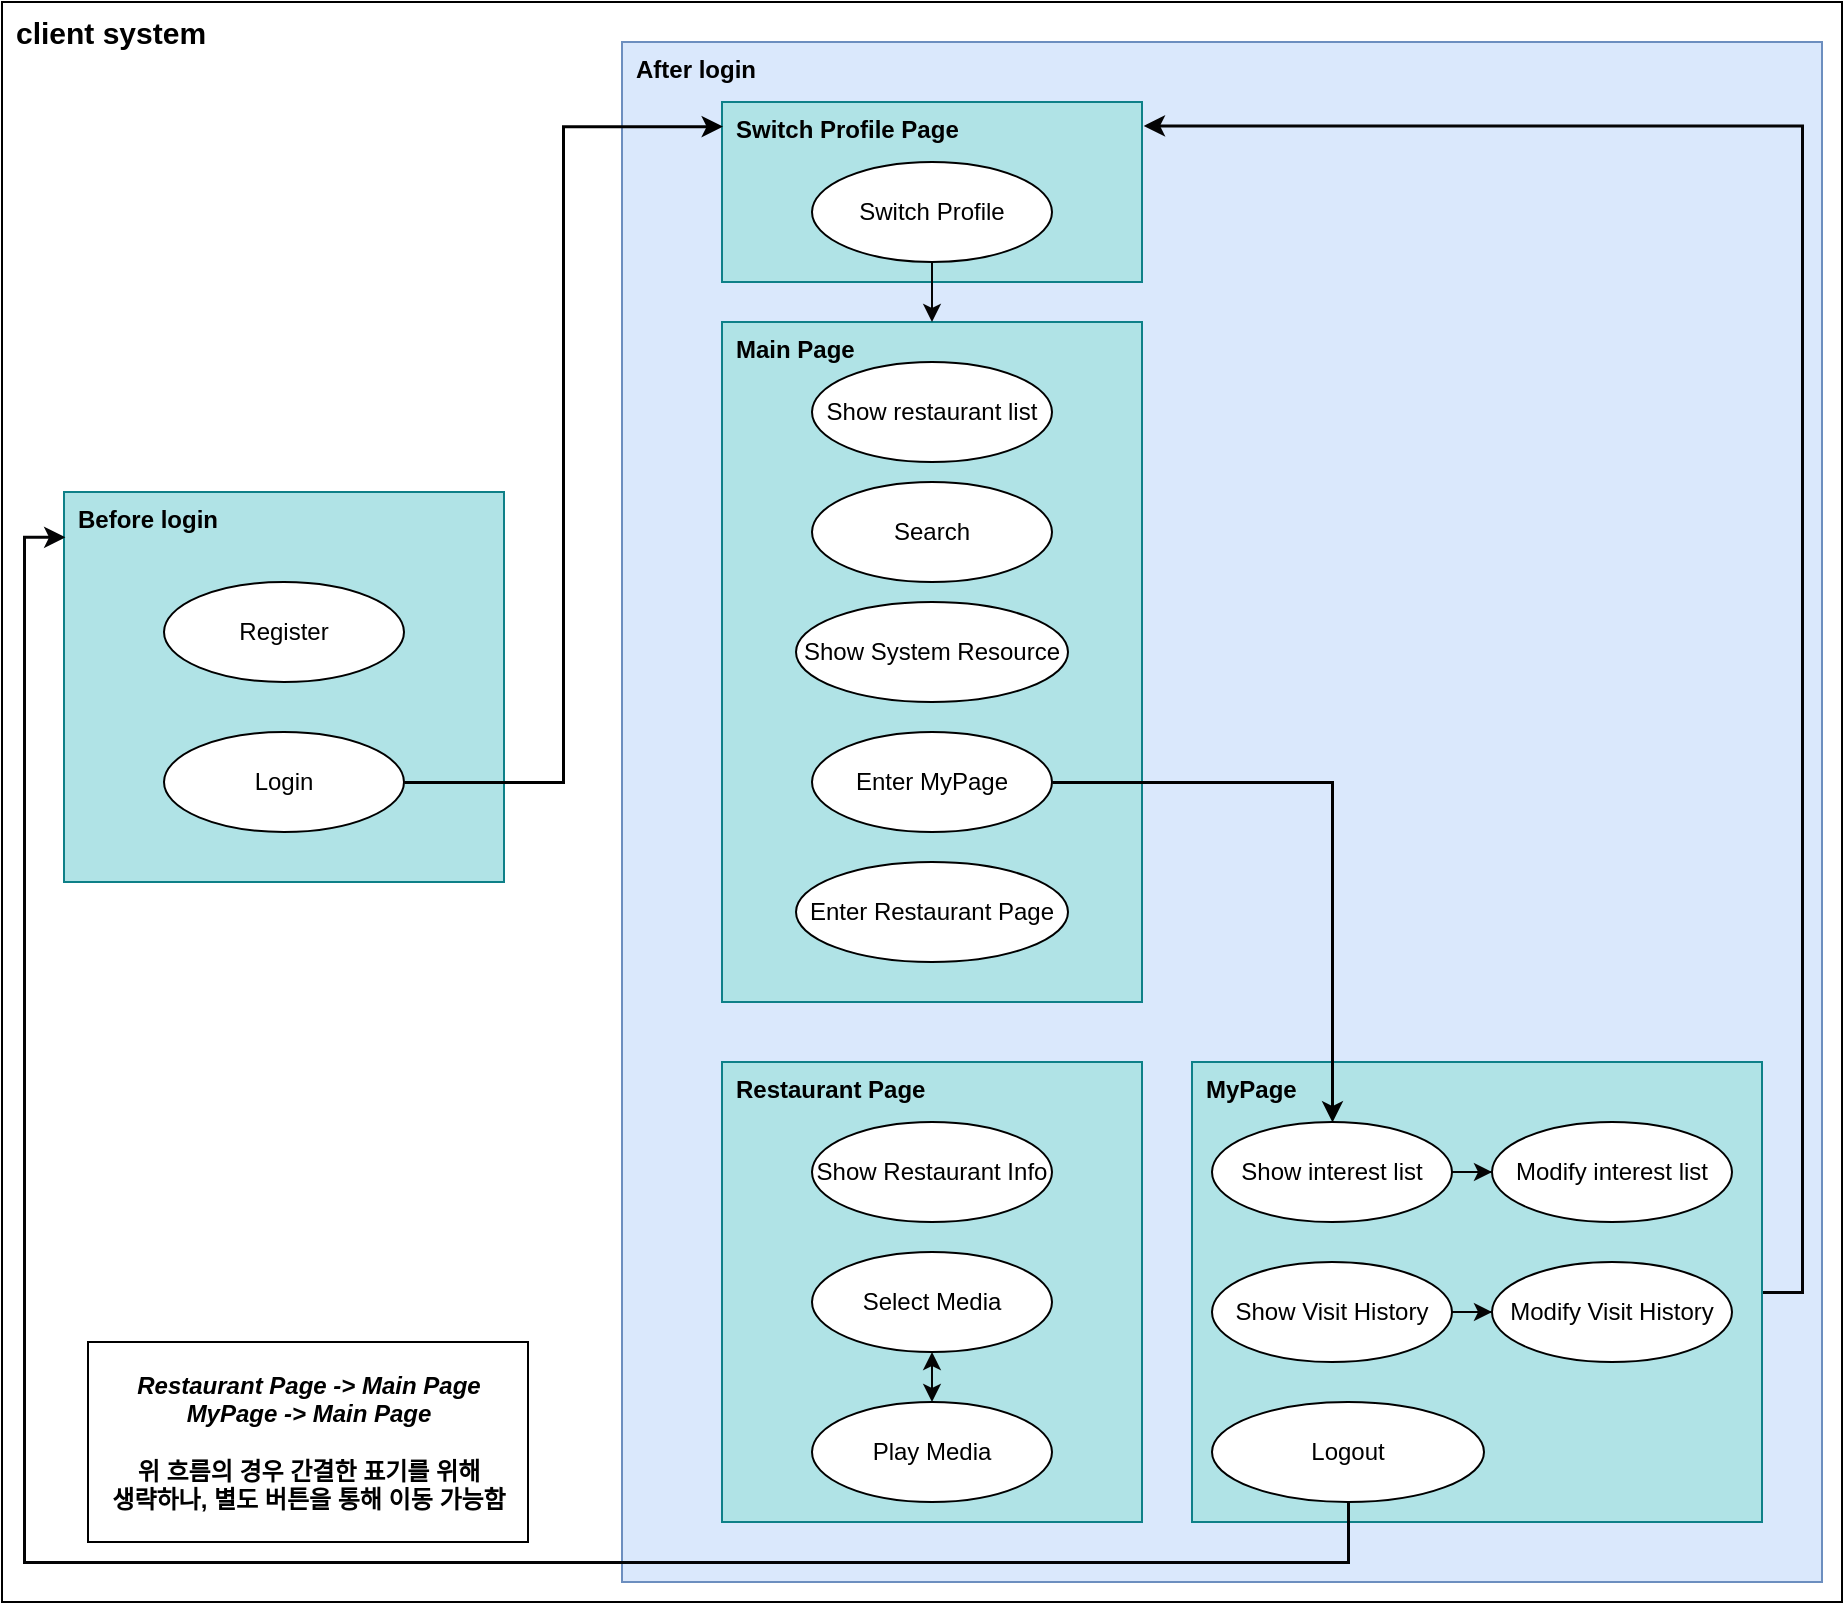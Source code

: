 <mxfile version="24.8.6">
  <diagram name="페이지-1" id="gsWF1J8JV3fJek7mUiw6">
    <mxGraphModel dx="1434" dy="780" grid="1" gridSize="10" guides="1" tooltips="1" connect="1" arrows="1" fold="1" page="1" pageScale="1" pageWidth="827" pageHeight="1169" math="0" shadow="0">
      <root>
        <mxCell id="0" />
        <mxCell id="1" parent="0" />
        <mxCell id="FAewZaqEYJQ6SevvAT4K-1" value="client system" style="rounded=0;whiteSpace=wrap;html=1;align=left;verticalAlign=top;fontStyle=1;fontSize=15;spacingLeft=5;" parent="1" vertex="1">
          <mxGeometry x="380" y="170" width="920" height="800" as="geometry" />
        </mxCell>
        <mxCell id="FAewZaqEYJQ6SevvAT4K-2" value="Before login" style="rounded=0;whiteSpace=wrap;html=1;fontStyle=1;align=left;verticalAlign=top;spacingLeft=5;fillColor=#b0e3e6;strokeColor=#0e8088;" parent="1" vertex="1">
          <mxGeometry x="411" y="415" width="220" height="195" as="geometry" />
        </mxCell>
        <mxCell id="FAewZaqEYJQ6SevvAT4K-3" value="After login" style="rounded=0;whiteSpace=wrap;html=1;fontStyle=1;align=left;verticalAlign=top;spacingLeft=5;fillColor=#dae8fc;strokeColor=#6c8ebf;" parent="1" vertex="1">
          <mxGeometry x="690" y="190" width="600" height="770" as="geometry" />
        </mxCell>
        <mxCell id="XdZY1LPLqf0F6FNrrVCg-56" value="Switch Profile Page" style="rounded=0;whiteSpace=wrap;html=1;fillColor=#b0e3e6;strokeColor=#0e8088;fontStyle=1;align=left;verticalAlign=top;spacingLeft=5;" parent="1" vertex="1">
          <mxGeometry x="740" y="220" width="210" height="90" as="geometry" />
        </mxCell>
        <mxCell id="FAewZaqEYJQ6SevvAT4K-6" value="Register" style="ellipse;whiteSpace=wrap;html=1;" parent="1" vertex="1">
          <mxGeometry x="461" y="460" width="120" height="50" as="geometry" />
        </mxCell>
        <mxCell id="FAewZaqEYJQ6SevvAT4K-7" value="Login" style="ellipse;whiteSpace=wrap;html=1;" parent="1" vertex="1">
          <mxGeometry x="461" y="535" width="120" height="50" as="geometry" />
        </mxCell>
        <mxCell id="FAewZaqEYJQ6SevvAT4K-11" value="Main Page" style="rounded=0;whiteSpace=wrap;html=1;fillColor=#b0e3e6;strokeColor=#0e8088;fontStyle=1;align=left;verticalAlign=top;spacingLeft=5;" parent="1" vertex="1">
          <mxGeometry x="740" y="330" width="210" height="340" as="geometry" />
        </mxCell>
        <mxCell id="FAewZaqEYJQ6SevvAT4K-12" value="Show restaurant list" style="ellipse;whiteSpace=wrap;html=1;" parent="1" vertex="1">
          <mxGeometry x="785" y="350" width="120" height="50" as="geometry" />
        </mxCell>
        <mxCell id="XdZY1LPLqf0F6FNrrVCg-1" value="Search" style="ellipse;whiteSpace=wrap;html=1;" parent="1" vertex="1">
          <mxGeometry x="785" y="410" width="120" height="50" as="geometry" />
        </mxCell>
        <mxCell id="XdZY1LPLqf0F6FNrrVCg-50" style="edgeStyle=orthogonalEdgeStyle;rounded=0;orthogonalLoop=1;jettySize=auto;html=1;entryX=1.003;entryY=0.13;entryDx=0;entryDy=0;strokeColor=#040405;fontColor=#46495D;fillColor=#B2C9AB;strokeWidth=1.5;entryPerimeter=0;" parent="1" source="XdZY1LPLqf0F6FNrrVCg-2" target="XdZY1LPLqf0F6FNrrVCg-56" edge="1">
          <mxGeometry relative="1" as="geometry">
            <Array as="points">
              <mxPoint x="1280" y="815" />
              <mxPoint x="1280" y="232" />
            </Array>
          </mxGeometry>
        </mxCell>
        <mxCell id="XdZY1LPLqf0F6FNrrVCg-2" value="MyPage" style="rounded=0;whiteSpace=wrap;html=1;fillColor=#b0e3e6;strokeColor=#0e8088;fontStyle=1;align=left;verticalAlign=top;spacingLeft=5;" parent="1" vertex="1">
          <mxGeometry x="975" y="700" width="285" height="230" as="geometry" />
        </mxCell>
        <mxCell id="XdZY1LPLqf0F6FNrrVCg-10" value="Restaurant Page" style="rounded=0;whiteSpace=wrap;html=1;fillColor=#b0e3e6;strokeColor=#0e8088;fontStyle=1;align=left;verticalAlign=top;spacingLeft=5;" parent="1" vertex="1">
          <mxGeometry x="740" y="700" width="210" height="230" as="geometry" />
        </mxCell>
        <mxCell id="XdZY1LPLqf0F6FNrrVCg-34" style="edgeStyle=orthogonalEdgeStyle;rounded=0;orthogonalLoop=1;jettySize=auto;html=1;strokeColor=#040405;fontColor=#46495D;fillColor=#B2C9AB;" parent="1" source="XdZY1LPLqf0F6FNrrVCg-6" target="XdZY1LPLqf0F6FNrrVCg-7" edge="1">
          <mxGeometry relative="1" as="geometry" />
        </mxCell>
        <mxCell id="XdZY1LPLqf0F6FNrrVCg-6" value="Show interest list" style="ellipse;whiteSpace=wrap;html=1;" parent="1" vertex="1">
          <mxGeometry x="985" y="730" width="120" height="50" as="geometry" />
        </mxCell>
        <mxCell id="XdZY1LPLqf0F6FNrrVCg-7" value="Modify interest list" style="ellipse;whiteSpace=wrap;html=1;" parent="1" vertex="1">
          <mxGeometry x="1125" y="730" width="120" height="50" as="geometry" />
        </mxCell>
        <mxCell id="3JAhex1-J2W0UFa_O0-r-1" style="edgeStyle=orthogonalEdgeStyle;rounded=0;orthogonalLoop=1;jettySize=auto;html=1;entryX=0.5;entryY=0;entryDx=0;entryDy=0;strokeWidth=1.5;" edge="1" parent="1" source="XdZY1LPLqf0F6FNrrVCg-17" target="XdZY1LPLqf0F6FNrrVCg-6">
          <mxGeometry relative="1" as="geometry" />
        </mxCell>
        <mxCell id="XdZY1LPLqf0F6FNrrVCg-17" value="Enter MyPage" style="ellipse;whiteSpace=wrap;html=1;" parent="1" vertex="1">
          <mxGeometry x="785" y="535" width="120" height="50" as="geometry" />
        </mxCell>
        <mxCell id="3JAhex1-J2W0UFa_O0-r-2" style="edgeStyle=orthogonalEdgeStyle;rounded=0;orthogonalLoop=1;jettySize=auto;html=1;entryX=0.5;entryY=0;entryDx=0;entryDy=0;strokeColor=none;strokeWidth=1.5;" edge="1" parent="1" source="XdZY1LPLqf0F6FNrrVCg-18" target="XdZY1LPLqf0F6FNrrVCg-35">
          <mxGeometry relative="1" as="geometry" />
        </mxCell>
        <mxCell id="XdZY1LPLqf0F6FNrrVCg-18" value="Enter Restaurant Page" style="ellipse;whiteSpace=wrap;html=1;" parent="1" vertex="1">
          <mxGeometry x="777" y="600" width="136" height="50" as="geometry" />
        </mxCell>
        <mxCell id="XdZY1LPLqf0F6FNrrVCg-19" value="Show System Resource" style="ellipse;whiteSpace=wrap;html=1;" parent="1" vertex="1">
          <mxGeometry x="777" y="470" width="136" height="50" as="geometry" />
        </mxCell>
        <mxCell id="XdZY1LPLqf0F6FNrrVCg-20" value="Logout" style="ellipse;whiteSpace=wrap;html=1;" parent="1" vertex="1">
          <mxGeometry x="985" y="870" width="136" height="50" as="geometry" />
        </mxCell>
        <mxCell id="XdZY1LPLqf0F6FNrrVCg-31" style="edgeStyle=orthogonalEdgeStyle;rounded=0;orthogonalLoop=1;jettySize=auto;html=1;entryX=0;entryY=0.5;entryDx=0;entryDy=0;strokeColor=#040405;fontColor=#46495D;fillColor=#B2C9AB;" parent="1" source="XdZY1LPLqf0F6FNrrVCg-22" target="XdZY1LPLqf0F6FNrrVCg-30" edge="1">
          <mxGeometry relative="1" as="geometry" />
        </mxCell>
        <mxCell id="XdZY1LPLqf0F6FNrrVCg-22" value="Show Visit History" style="ellipse;whiteSpace=wrap;html=1;" parent="1" vertex="1">
          <mxGeometry x="985" y="800" width="120" height="50" as="geometry" />
        </mxCell>
        <mxCell id="XdZY1LPLqf0F6FNrrVCg-24" style="edgeStyle=orthogonalEdgeStyle;rounded=0;orthogonalLoop=1;jettySize=auto;html=1;entryX=0.002;entryY=0.115;entryDx=0;entryDy=0;entryPerimeter=0;strokeColor=#040405;fontColor=#46495D;fillColor=#B2C9AB;strokeWidth=1.5;exitX=0.5;exitY=1;exitDx=0;exitDy=0;" parent="1" source="XdZY1LPLqf0F6FNrrVCg-20" target="FAewZaqEYJQ6SevvAT4K-2" edge="1">
          <mxGeometry relative="1" as="geometry">
            <Array as="points">
              <mxPoint x="1053" y="950" />
              <mxPoint x="391" y="950" />
              <mxPoint x="391" y="437" />
            </Array>
          </mxGeometry>
        </mxCell>
        <mxCell id="XdZY1LPLqf0F6FNrrVCg-30" value="Modify Visit History" style="ellipse;whiteSpace=wrap;html=1;" parent="1" vertex="1">
          <mxGeometry x="1125" y="800" width="120" height="50" as="geometry" />
        </mxCell>
        <mxCell id="XdZY1LPLqf0F6FNrrVCg-35" value="Show Restaurant Info" style="ellipse;whiteSpace=wrap;html=1;" parent="1" vertex="1">
          <mxGeometry x="785" y="730" width="120" height="50" as="geometry" />
        </mxCell>
        <mxCell id="XdZY1LPLqf0F6FNrrVCg-38" style="edgeStyle=orthogonalEdgeStyle;rounded=0;orthogonalLoop=1;jettySize=auto;html=1;entryX=0.5;entryY=0;entryDx=0;entryDy=0;strokeColor=#040405;fontColor=#46495D;fillColor=#B2C9AB;startArrow=classic;startFill=1;" parent="1" source="XdZY1LPLqf0F6FNrrVCg-36" target="XdZY1LPLqf0F6FNrrVCg-37" edge="1">
          <mxGeometry relative="1" as="geometry" />
        </mxCell>
        <mxCell id="XdZY1LPLqf0F6FNrrVCg-36" value="Select Media" style="ellipse;whiteSpace=wrap;html=1;" parent="1" vertex="1">
          <mxGeometry x="785" y="795" width="120" height="50" as="geometry" />
        </mxCell>
        <mxCell id="XdZY1LPLqf0F6FNrrVCg-37" value="Play Media" style="ellipse;whiteSpace=wrap;html=1;" parent="1" vertex="1">
          <mxGeometry x="785" y="870" width="120" height="50" as="geometry" />
        </mxCell>
        <mxCell id="XdZY1LPLqf0F6FNrrVCg-49" style="edgeStyle=orthogonalEdgeStyle;rounded=0;orthogonalLoop=1;jettySize=auto;html=1;entryX=0.5;entryY=0;entryDx=0;entryDy=0;strokeColor=#040405;fontColor=#46495D;fillColor=#B2C9AB;" parent="1" source="XdZY1LPLqf0F6FNrrVCg-44" target="FAewZaqEYJQ6SevvAT4K-11" edge="1">
          <mxGeometry relative="1" as="geometry" />
        </mxCell>
        <mxCell id="XdZY1LPLqf0F6FNrrVCg-44" value="Switch Profile" style="ellipse;whiteSpace=wrap;html=1;" parent="1" vertex="1">
          <mxGeometry x="785" y="250" width="120" height="50" as="geometry" />
        </mxCell>
        <mxCell id="XdZY1LPLqf0F6FNrrVCg-57" style="edgeStyle=orthogonalEdgeStyle;rounded=0;orthogonalLoop=1;jettySize=auto;html=1;entryX=0.001;entryY=0.134;entryDx=0;entryDy=0;entryPerimeter=0;strokeColor=#000000;fontColor=#46495D;fillColor=#B2C9AB;strokeWidth=1.5;" parent="1" source="FAewZaqEYJQ6SevvAT4K-7" target="XdZY1LPLqf0F6FNrrVCg-56" edge="1">
          <mxGeometry relative="1" as="geometry" />
        </mxCell>
        <mxCell id="3JAhex1-J2W0UFa_O0-r-5" value="" style="rounded=0;whiteSpace=wrap;html=1;" vertex="1" parent="1">
          <mxGeometry x="423" y="840" width="220" height="100" as="geometry" />
        </mxCell>
        <mxCell id="3JAhex1-J2W0UFa_O0-r-3" value="&lt;i&gt;Restaurant Page -&amp;gt; Main Page&lt;br&gt;MyPage -&amp;gt; Main Page&lt;br&gt;&lt;/i&gt;&lt;br&gt;위 흐름의 경우 간결한 표기를 위해 &lt;br&gt;생략하나, 별도 버튼을 통해 이동 가능함" style="text;html=1;align=center;verticalAlign=middle;whiteSpace=wrap;rounded=0;fontStyle=1" vertex="1" parent="1">
          <mxGeometry x="420.5" y="875" width="225" height="30" as="geometry" />
        </mxCell>
      </root>
    </mxGraphModel>
  </diagram>
</mxfile>
